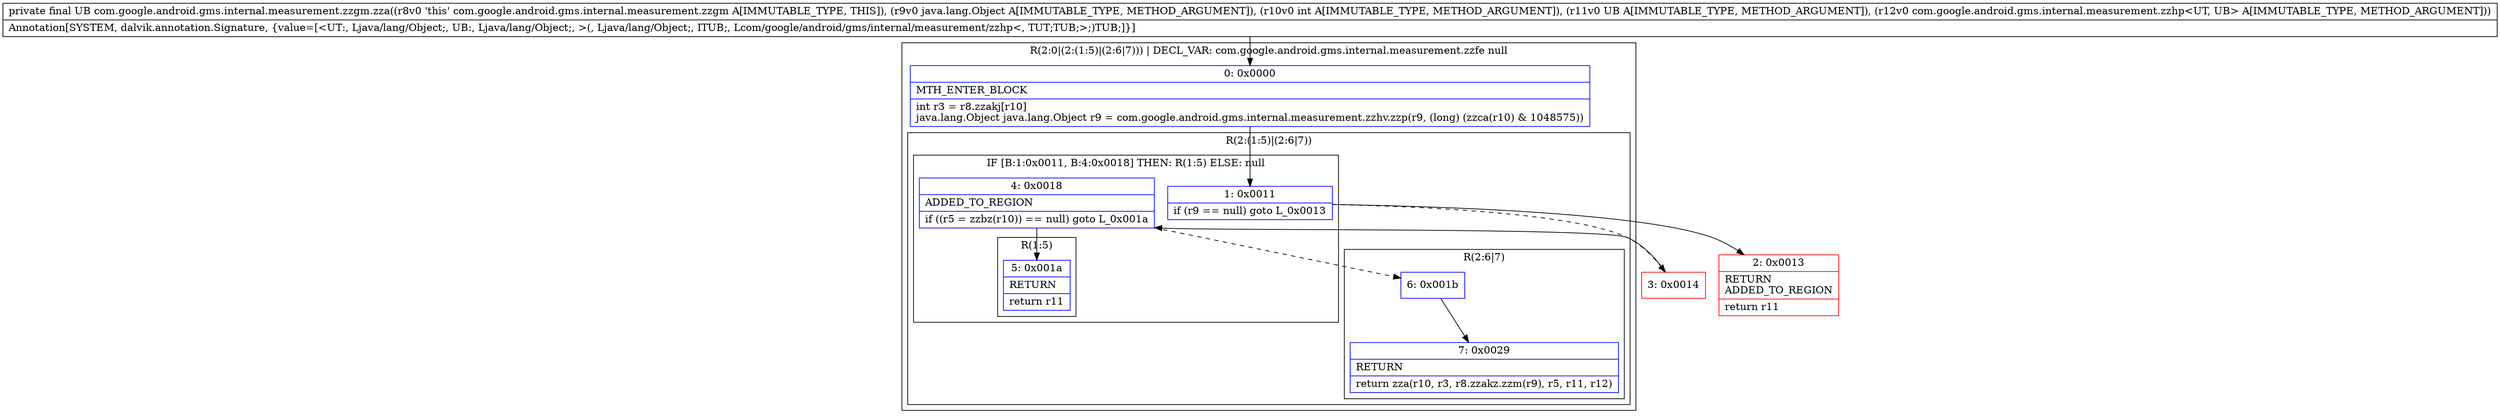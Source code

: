 digraph "CFG forcom.google.android.gms.internal.measurement.zzgm.zza(Ljava\/lang\/Object;ILjava\/lang\/Object;Lcom\/google\/android\/gms\/internal\/measurement\/zzhp;)Ljava\/lang\/Object;" {
subgraph cluster_Region_939365881 {
label = "R(2:0|(2:(1:5)|(2:6|7))) | DECL_VAR: com.google.android.gms.internal.measurement.zzfe null\l";
node [shape=record,color=blue];
Node_0 [shape=record,label="{0\:\ 0x0000|MTH_ENTER_BLOCK\l|int r3 = r8.zzakj[r10]\ljava.lang.Object java.lang.Object r9 = com.google.android.gms.internal.measurement.zzhv.zzp(r9, (long) (zzca(r10) & 1048575))\l}"];
subgraph cluster_Region_697141216 {
label = "R(2:(1:5)|(2:6|7))";
node [shape=record,color=blue];
subgraph cluster_IfRegion_896110904 {
label = "IF [B:1:0x0011, B:4:0x0018] THEN: R(1:5) ELSE: null";
node [shape=record,color=blue];
Node_1 [shape=record,label="{1\:\ 0x0011|if (r9 == null) goto L_0x0013\l}"];
Node_4 [shape=record,label="{4\:\ 0x0018|ADDED_TO_REGION\l|if ((r5 = zzbz(r10)) == null) goto L_0x001a\l}"];
subgraph cluster_Region_36411657 {
label = "R(1:5)";
node [shape=record,color=blue];
Node_5 [shape=record,label="{5\:\ 0x001a|RETURN\l|return r11\l}"];
}
}
subgraph cluster_Region_109413416 {
label = "R(2:6|7)";
node [shape=record,color=blue];
Node_6 [shape=record,label="{6\:\ 0x001b}"];
Node_7 [shape=record,label="{7\:\ 0x0029|RETURN\l|return zza(r10, r3, r8.zzakz.zzm(r9), r5, r11, r12)\l}"];
}
}
}
Node_2 [shape=record,color=red,label="{2\:\ 0x0013|RETURN\lADDED_TO_REGION\l|return r11\l}"];
Node_3 [shape=record,color=red,label="{3\:\ 0x0014}"];
MethodNode[shape=record,label="{private final UB com.google.android.gms.internal.measurement.zzgm.zza((r8v0 'this' com.google.android.gms.internal.measurement.zzgm A[IMMUTABLE_TYPE, THIS]), (r9v0 java.lang.Object A[IMMUTABLE_TYPE, METHOD_ARGUMENT]), (r10v0 int A[IMMUTABLE_TYPE, METHOD_ARGUMENT]), (r11v0 UB A[IMMUTABLE_TYPE, METHOD_ARGUMENT]), (r12v0 com.google.android.gms.internal.measurement.zzhp\<UT, UB\> A[IMMUTABLE_TYPE, METHOD_ARGUMENT]))  | Annotation[SYSTEM, dalvik.annotation.Signature, \{value=[\<UT:, Ljava\/lang\/Object;, UB:, Ljava\/lang\/Object;, \>(, Ljava\/lang\/Object;, ITUB;, Lcom\/google\/android\/gms\/internal\/measurement\/zzhp\<, TUT;TUB;\>;)TUB;]\}]\l}"];
MethodNode -> Node_0;
Node_0 -> Node_1;
Node_1 -> Node_2;
Node_1 -> Node_3[style=dashed];
Node_4 -> Node_5;
Node_4 -> Node_6[style=dashed];
Node_6 -> Node_7;
Node_3 -> Node_4;
}

